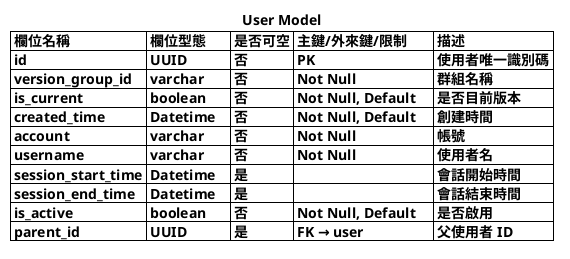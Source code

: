 @startuml
title
  User Model
  |= 欄位名稱          |= 欄位型態   |= 是否可空 | 主鍵/外來鍵/限制       |= 描述           |
  | id               | UUID        | 否       | PK                    | 使用者唯一識別碼 |
  | version_group_id | varchar     | 否       | Not Null              | 群組名稱        |
  | is_current       | boolean     | 否       | Not Null, Default     | 是否目前版本    |
  | created_time     | Datetime    | 否       | Not Null, Default     | 創建時間        |
  | account          | varchar     | 否       | Not Null              | 帳號            |
  | username         | varchar     | 否       | Not Null              | 使用者名        |
  | session_start_time | Datetime  | 是       |                       | 會話開始時間    |
  | session_end_time | Datetime    | 是       |                       | 會話結束時間    |
  | is_active        | boolean     | 否       | Not Null, Default     | 是否啟用        |
  | parent_id        | UUID        | 是       | FK → user              | 父使用者 ID     |
end title
@enduml

